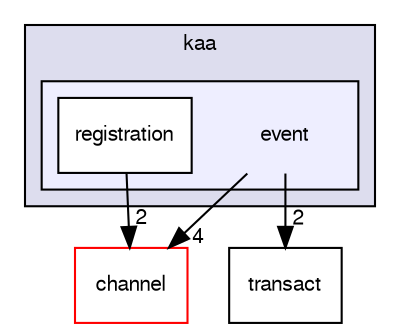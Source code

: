 digraph "/var/lib/jenkins/workspace/kaa_release_0_8_0/client/client-multi/client-cpp/kaa/event" {
  bgcolor=transparent;
  compound=true
  node [ fontsize="10", fontname="FreeSans"];
  edge [ labelfontsize="10", labelfontname="FreeSans"];
  subgraph clusterdir_cea030ff37d03e79970e2b1dc70a026d {
    graph [ bgcolor="#ddddee", pencolor="black", label="kaa" fontname="FreeSans", fontsize="10", URL="dir_cea030ff37d03e79970e2b1dc70a026d.html"]
  subgraph clusterdir_98d1836864a4b6589953a017af4e7286 {
    graph [ bgcolor="#eeeeff", pencolor="black", label="" URL="dir_98d1836864a4b6589953a017af4e7286.html"];
    dir_98d1836864a4b6589953a017af4e7286 [shape=plaintext label="event"];
    dir_6c8c1bfd900f8350d9953b35ac68ae81 [shape=box label="registration" color="black" fillcolor="white" style="filled" URL="dir_6c8c1bfd900f8350d9953b35ac68ae81.html"];
  }
  }
  dir_6bc745c4b781a26b4d0ab7af49a80666 [shape=box label="channel" color="red" URL="dir_6bc745c4b781a26b4d0ab7af49a80666.html"];
  dir_631a08260d50631c0ee67d61df069f1b [shape=box label="transact" URL="dir_631a08260d50631c0ee67d61df069f1b.html"];
  dir_98d1836864a4b6589953a017af4e7286->dir_6bc745c4b781a26b4d0ab7af49a80666 [headlabel="4", labeldistance=1.5 headhref="dir_000020_000010.html"];
  dir_98d1836864a4b6589953a017af4e7286->dir_631a08260d50631c0ee67d61df069f1b [headlabel="2", labeldistance=1.5 headhref="dir_000020_000032.html"];
  dir_6c8c1bfd900f8350d9953b35ac68ae81->dir_6bc745c4b781a26b4d0ab7af49a80666 [headlabel="2", labeldistance=1.5 headhref="dir_000021_000010.html"];
}
